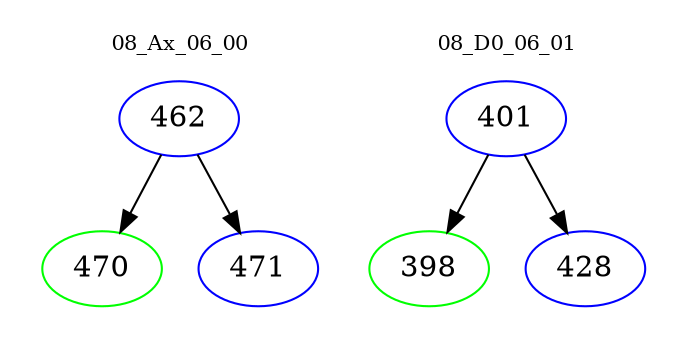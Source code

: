 digraph{
subgraph cluster_0 {
color = white
label = "08_Ax_06_00";
fontsize=10;
T0_462 [label="462", color="blue"]
T0_462 -> T0_470 [color="black"]
T0_470 [label="470", color="green"]
T0_462 -> T0_471 [color="black"]
T0_471 [label="471", color="blue"]
}
subgraph cluster_1 {
color = white
label = "08_D0_06_01";
fontsize=10;
T1_401 [label="401", color="blue"]
T1_401 -> T1_398 [color="black"]
T1_398 [label="398", color="green"]
T1_401 -> T1_428 [color="black"]
T1_428 [label="428", color="blue"]
}
}
